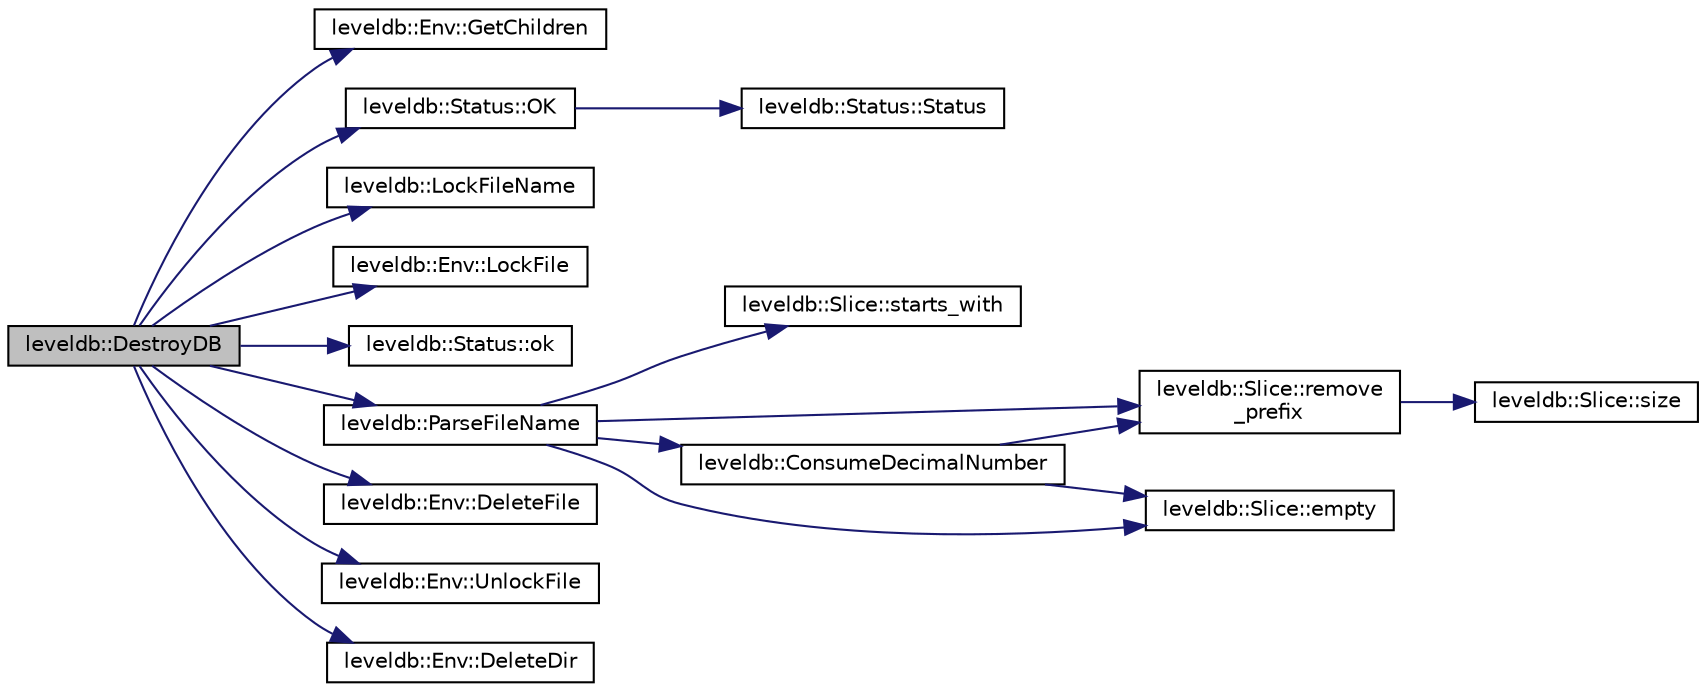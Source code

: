 digraph "leveldb::DestroyDB"
{
  edge [fontname="Helvetica",fontsize="10",labelfontname="Helvetica",labelfontsize="10"];
  node [fontname="Helvetica",fontsize="10",shape=record];
  rankdir="LR";
  Node1 [label="leveldb::DestroyDB",height=0.2,width=0.4,color="black", fillcolor="grey75", style="filled" fontcolor="black"];
  Node1 -> Node2 [color="midnightblue",fontsize="10",style="solid",fontname="Helvetica"];
  Node2 [label="leveldb::Env::GetChildren",height=0.2,width=0.4,color="black", fillcolor="white", style="filled",URL="$classleveldb_1_1_env.html#a53028e3112d7bb3bf6574ddaab18d6f6"];
  Node1 -> Node3 [color="midnightblue",fontsize="10",style="solid",fontname="Helvetica"];
  Node3 [label="leveldb::Status::OK",height=0.2,width=0.4,color="black", fillcolor="white", style="filled",URL="$classleveldb_1_1_status.html#a8e3720d233281c874a53c17e081f51b3"];
  Node3 -> Node4 [color="midnightblue",fontsize="10",style="solid",fontname="Helvetica"];
  Node4 [label="leveldb::Status::Status",height=0.2,width=0.4,color="black", fillcolor="white", style="filled",URL="$classleveldb_1_1_status.html#a941ec793179e81df3032a612cfe5039f"];
  Node1 -> Node5 [color="midnightblue",fontsize="10",style="solid",fontname="Helvetica"];
  Node5 [label="leveldb::LockFileName",height=0.2,width=0.4,color="black", fillcolor="white", style="filled",URL="$namespaceleveldb.html#a9f772d88ab2d47dec0d68e5eb85c579e"];
  Node1 -> Node6 [color="midnightblue",fontsize="10",style="solid",fontname="Helvetica"];
  Node6 [label="leveldb::Env::LockFile",height=0.2,width=0.4,color="black", fillcolor="white", style="filled",URL="$classleveldb_1_1_env.html#a9b7266f0444f832e428328ff19b7b54c"];
  Node1 -> Node7 [color="midnightblue",fontsize="10",style="solid",fontname="Helvetica"];
  Node7 [label="leveldb::Status::ok",height=0.2,width=0.4,color="black", fillcolor="white", style="filled",URL="$classleveldb_1_1_status.html#ab31e89a858c766716e3dc952be857c65"];
  Node1 -> Node8 [color="midnightblue",fontsize="10",style="solid",fontname="Helvetica"];
  Node8 [label="leveldb::ParseFileName",height=0.2,width=0.4,color="black", fillcolor="white", style="filled",URL="$namespaceleveldb.html#af18fdbbcb483d40c35b4aaa4f00d3f6c"];
  Node8 -> Node9 [color="midnightblue",fontsize="10",style="solid",fontname="Helvetica"];
  Node9 [label="leveldb::Slice::starts_with",height=0.2,width=0.4,color="black", fillcolor="white", style="filled",URL="$classleveldb_1_1_slice.html#aac9a3ee9b05567c8c93793e7593a5f13"];
  Node8 -> Node10 [color="midnightblue",fontsize="10",style="solid",fontname="Helvetica"];
  Node10 [label="leveldb::Slice::remove\l_prefix",height=0.2,width=0.4,color="black", fillcolor="white", style="filled",URL="$classleveldb_1_1_slice.html#a1be5b22958a115ebecb2b017aad2b3f6"];
  Node10 -> Node11 [color="midnightblue",fontsize="10",style="solid",fontname="Helvetica"];
  Node11 [label="leveldb::Slice::size",height=0.2,width=0.4,color="black", fillcolor="white", style="filled",URL="$classleveldb_1_1_slice.html#a947d3173f04f8a30553e89046daf91d5"];
  Node8 -> Node12 [color="midnightblue",fontsize="10",style="solid",fontname="Helvetica"];
  Node12 [label="leveldb::ConsumeDecimalNumber",height=0.2,width=0.4,color="black", fillcolor="white", style="filled",URL="$namespaceleveldb.html#a1bda628b65e834063ccc5fcaec8328f8"];
  Node12 -> Node13 [color="midnightblue",fontsize="10",style="solid",fontname="Helvetica"];
  Node13 [label="leveldb::Slice::empty",height=0.2,width=0.4,color="black", fillcolor="white", style="filled",URL="$classleveldb_1_1_slice.html#a7d0b93d5801bff5656068647759dcb8f"];
  Node12 -> Node10 [color="midnightblue",fontsize="10",style="solid",fontname="Helvetica"];
  Node8 -> Node13 [color="midnightblue",fontsize="10",style="solid",fontname="Helvetica"];
  Node1 -> Node14 [color="midnightblue",fontsize="10",style="solid",fontname="Helvetica"];
  Node14 [label="leveldb::Env::DeleteFile",height=0.2,width=0.4,color="black", fillcolor="white", style="filled",URL="$classleveldb_1_1_env.html#ac956b984466d5f09309664177687f9af"];
  Node1 -> Node15 [color="midnightblue",fontsize="10",style="solid",fontname="Helvetica"];
  Node15 [label="leveldb::Env::UnlockFile",height=0.2,width=0.4,color="black", fillcolor="white", style="filled",URL="$classleveldb_1_1_env.html#a194a2ee3c21bc0b204ad0e5bc3b81d4b"];
  Node1 -> Node16 [color="midnightblue",fontsize="10",style="solid",fontname="Helvetica"];
  Node16 [label="leveldb::Env::DeleteDir",height=0.2,width=0.4,color="black", fillcolor="white", style="filled",URL="$classleveldb_1_1_env.html#a4e1a1c4495541e426b146cba56c59627"];
}
